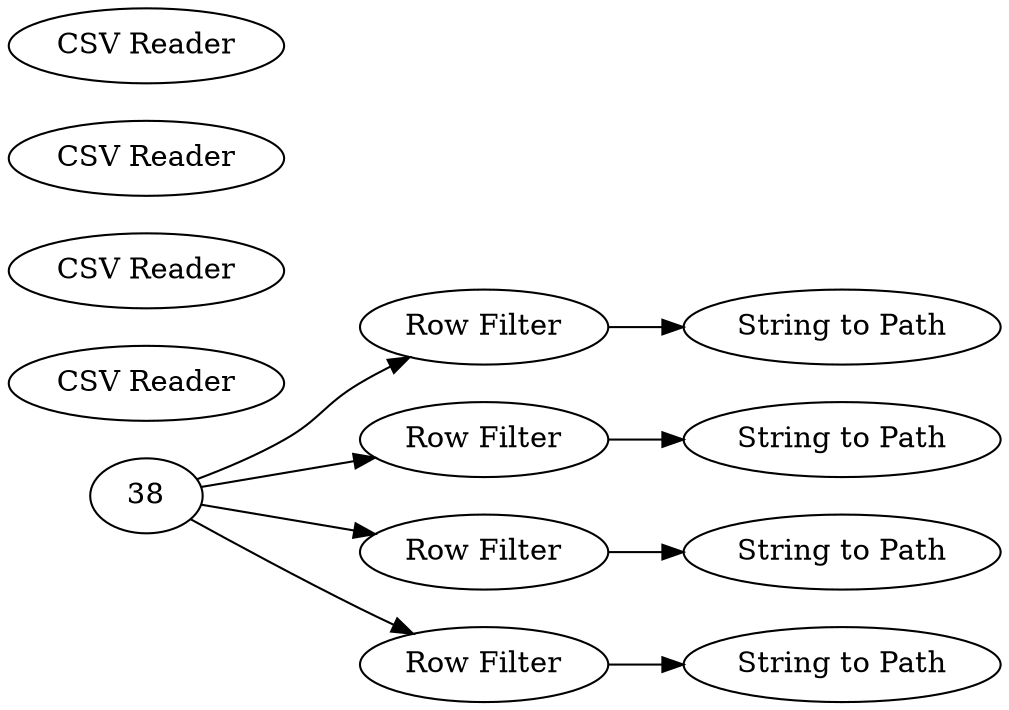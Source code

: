 digraph {
	2 [label="Row Filter"]
	35 [label="Row Filter"]
	36 [label="Row Filter"]
	37 [label="Row Filter"]
	1 [label="CSV Reader"]
	32 [label="CSV Reader"]
	33 [label="CSV Reader"]
	34 [label="CSV Reader"]
	39 [label="String to Path"]
	40 [label="String to Path"]
	41 [label="String to Path"]
	42 [label="String to Path"]
	2 -> 41
	35 -> 40
	36 -> 39
	37 -> 42
	38 -> 35
	38 -> 2
	38 -> 37
	38 -> 36
	rankdir=LR
}
